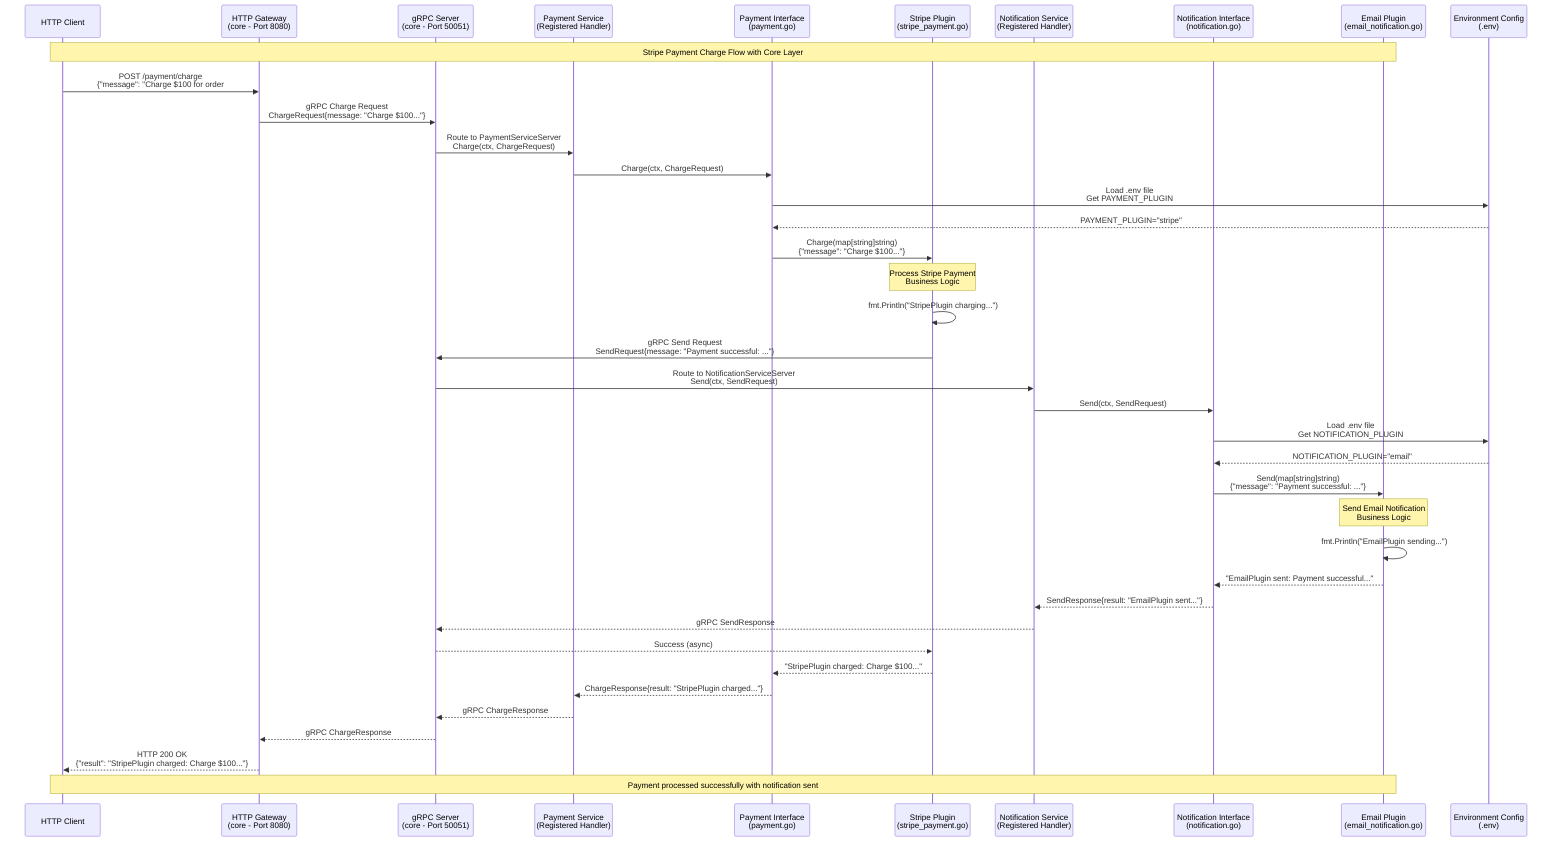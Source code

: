 sequenceDiagram
    participant Client as HTTP Client
    participant HTTPGateway as HTTP Gateway<br/>(core - Port 8080)
    participant GRPCServer as gRPC Server<br/>(core - Port 50051)
    participant PaymentSvc as Payment Service<br/>(Registered Handler)
    participant PaymentIntf as Payment Interface<br/>(payment.go)
    participant StripePlugin as Stripe Plugin<br/>(stripe_payment.go)
    participant NotificationSvc as Notification Service<br/>(Registered Handler)
    participant NotificationIntf as Notification Interface<br/>(notification.go)
    participant EmailPlugin as Email Plugin<br/>(email_notification.go)
    participant Config as Environment Config<br/>(.env)

    Note over Client, EmailPlugin: Stripe Payment Charge Flow with Core Layer

    %% 1. Client initiates payment request
    Client->>HTTPGateway: POST /payment/charge<br/>{"message": "Charge $100 for order #123"}
    
    %% 2. HTTP Gateway (core) converts REST to gRPC and forwards to gRPC Server (core)
    HTTPGateway->>GRPCServer: gRPC Charge Request<br/>ChargeRequest{message: "Charge $100..."}
    
    %% 3. gRPC Server (core) routes to registered Payment Service
    GRPCServer->>PaymentSvc: Route to PaymentServiceServer<br/>Charge(ctx, ChargeRequest)
    
    %% 4. Payment Service delegates to Payment Interface
    PaymentSvc->>PaymentIntf: Charge(ctx, ChargeRequest)
    
    %% 5. Payment Interface loads configuration
    PaymentIntf->>Config: Load .env file<br/>Get PAYMENT_PLUGIN
    Config-->>PaymentIntf: PAYMENT_PLUGIN="stripe"
    
    %% 6. Payment Interface calls registered Stripe plugin
    PaymentIntf->>StripePlugin: Charge(map[string]string)<br/>{"message": "Charge $100..."}
    
    %% 7. Stripe Plugin processes payment
    Note over StripePlugin: Process Stripe Payment<br/>Business Logic
    StripePlugin->>StripePlugin: fmt.Println("StripePlugin charging...")
    
    %% 8. Stripe Plugin sends notification via gRPC (goes through core again)
    StripePlugin->>GRPCServer: gRPC Send Request<br/>SendRequest{message: "Payment successful: ..."}
    
    %% 9. gRPC Server (core) routes to registered Notification Service
    GRPCServer->>NotificationSvc: Route to NotificationServiceServer<br/>Send(ctx, SendRequest)
    
    %% 10. Notification Service delegates to Notification Interface
    NotificationSvc->>NotificationIntf: Send(ctx, SendRequest)
    
    %% 11. Notification Interface loads configuration
    NotificationIntf->>Config: Load .env file<br/>Get NOTIFICATION_PLUGIN
    Config-->>NotificationIntf: NOTIFICATION_PLUGIN="email"
    
    %% 12. Notification Interface calls Email plugin
    NotificationIntf->>EmailPlugin: Send(map[string]string)<br/>{"message": "Payment successful: ..."}
    
    %% 13. Email Plugin sends notification
    Note over EmailPlugin: Send Email Notification<br/>Business Logic
    EmailPlugin->>EmailPlugin: fmt.Println("EmailPlugin sending...")
    EmailPlugin-->>NotificationIntf: "EmailPlugin sent: Payment successful..."
    
    %% 14. Response chain back up through Notification Service
    NotificationIntf-->>NotificationSvc: SendResponse{result: "EmailPlugin sent..."}
    NotificationSvc-->>GRPCServer: gRPC SendResponse
    GRPCServer-->>StripePlugin: Success (async)
    
    %% 15. Stripe Plugin returns result to Payment Interface
    StripePlugin-->>PaymentIntf: "StripePlugin charged: Charge $100..."
    
    %% 16. Payment Interface returns response to Payment Service
    PaymentIntf-->>PaymentSvc: ChargeResponse{result: "StripePlugin charged..."}
    
    %% 17. Payment Service returns to gRPC Server (core)
    PaymentSvc-->>GRPCServer: gRPC ChargeResponse
    
    %% 18. gRPC Server (core) returns to HTTP Gateway (core)
    GRPCServer-->>HTTPGateway: gRPC ChargeResponse
    
    %% 19. HTTP Gateway (core) returns to Client
    HTTPGateway-->>Client: HTTP 200 OK<br/>{"result": "StripePlugin charged: Charge $100..."}

    Note over Client, EmailPlugin: Payment processed successfully with notification sent